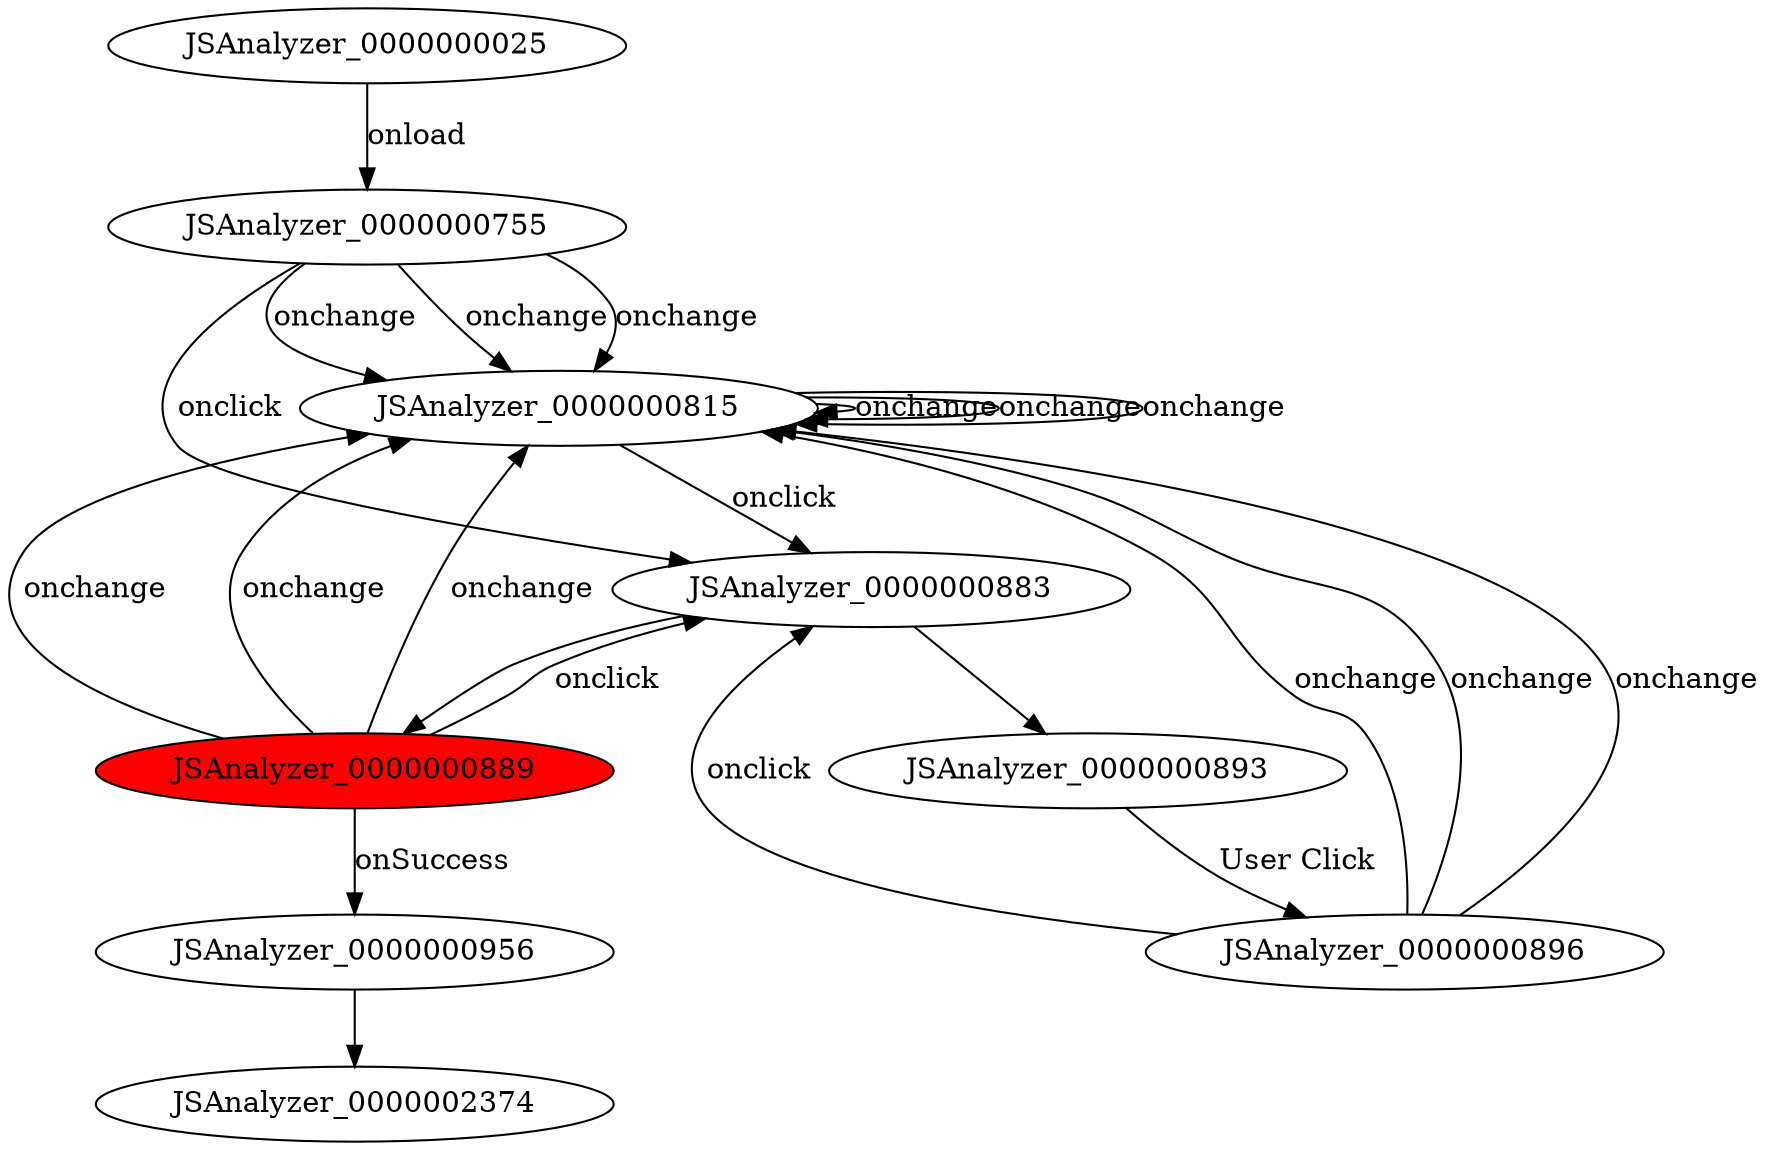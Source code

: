 digraph FSM {
JSAnalyzer_0000000025 [];
JSAnalyzer_0000000755 [];
JSAnalyzer_0000000815 [];
JSAnalyzer_0000000883 [];
JSAnalyzer_0000000889 [style=filled,fillcolor=red];
JSAnalyzer_0000000893 [];
JSAnalyzer_0000000956 [];
JSAnalyzer_0000000896 [];
JSAnalyzer_0000000883 -> JSAnalyzer_0000000889 []
JSAnalyzer_0000000883 -> JSAnalyzer_0000000893 []
JSAnalyzer_0000000025 -> JSAnalyzer_0000000755 [label="onload"]
JSAnalyzer_0000000755 -> JSAnalyzer_0000000815 [label="onchange"]
JSAnalyzer_0000000755 -> JSAnalyzer_0000000815 [label="onchange"]
JSAnalyzer_0000000755 -> JSAnalyzer_0000000815 [label="onchange"]
JSAnalyzer_0000000755 -> JSAnalyzer_0000000883 [label="onclick"]
JSAnalyzer_0000000815 -> JSAnalyzer_0000000815 [label="onchange"]
JSAnalyzer_0000000815 -> JSAnalyzer_0000000815 [label="onchange"]
JSAnalyzer_0000000815 -> JSAnalyzer_0000000815 [label="onchange"]
JSAnalyzer_0000000815 -> JSAnalyzer_0000000883 [label="onclick"]
JSAnalyzer_0000000889 -> JSAnalyzer_0000000956 [label="onSuccess"]
JSAnalyzer_0000000889 -> JSAnalyzer_0000000815 [label="onchange"]
JSAnalyzer_0000000889 -> JSAnalyzer_0000000815 [label="onchange"]
JSAnalyzer_0000000889 -> JSAnalyzer_0000000815 [label="onchange"]
JSAnalyzer_0000000889 -> JSAnalyzer_0000000883 [label="onclick"]
JSAnalyzer_0000000893 -> JSAnalyzer_0000000896 [label="User Click"]
JSAnalyzer_0000000896 -> JSAnalyzer_0000000815 [label="onchange"]
JSAnalyzer_0000000896 -> JSAnalyzer_0000000815 [label="onchange"]
JSAnalyzer_0000000896 -> JSAnalyzer_0000000815 [label="onchange"]
JSAnalyzer_0000000896 -> JSAnalyzer_0000000883 [label="onclick"]
JSAnalyzer_0000000956 -> JSAnalyzer_0000002374 []
}
